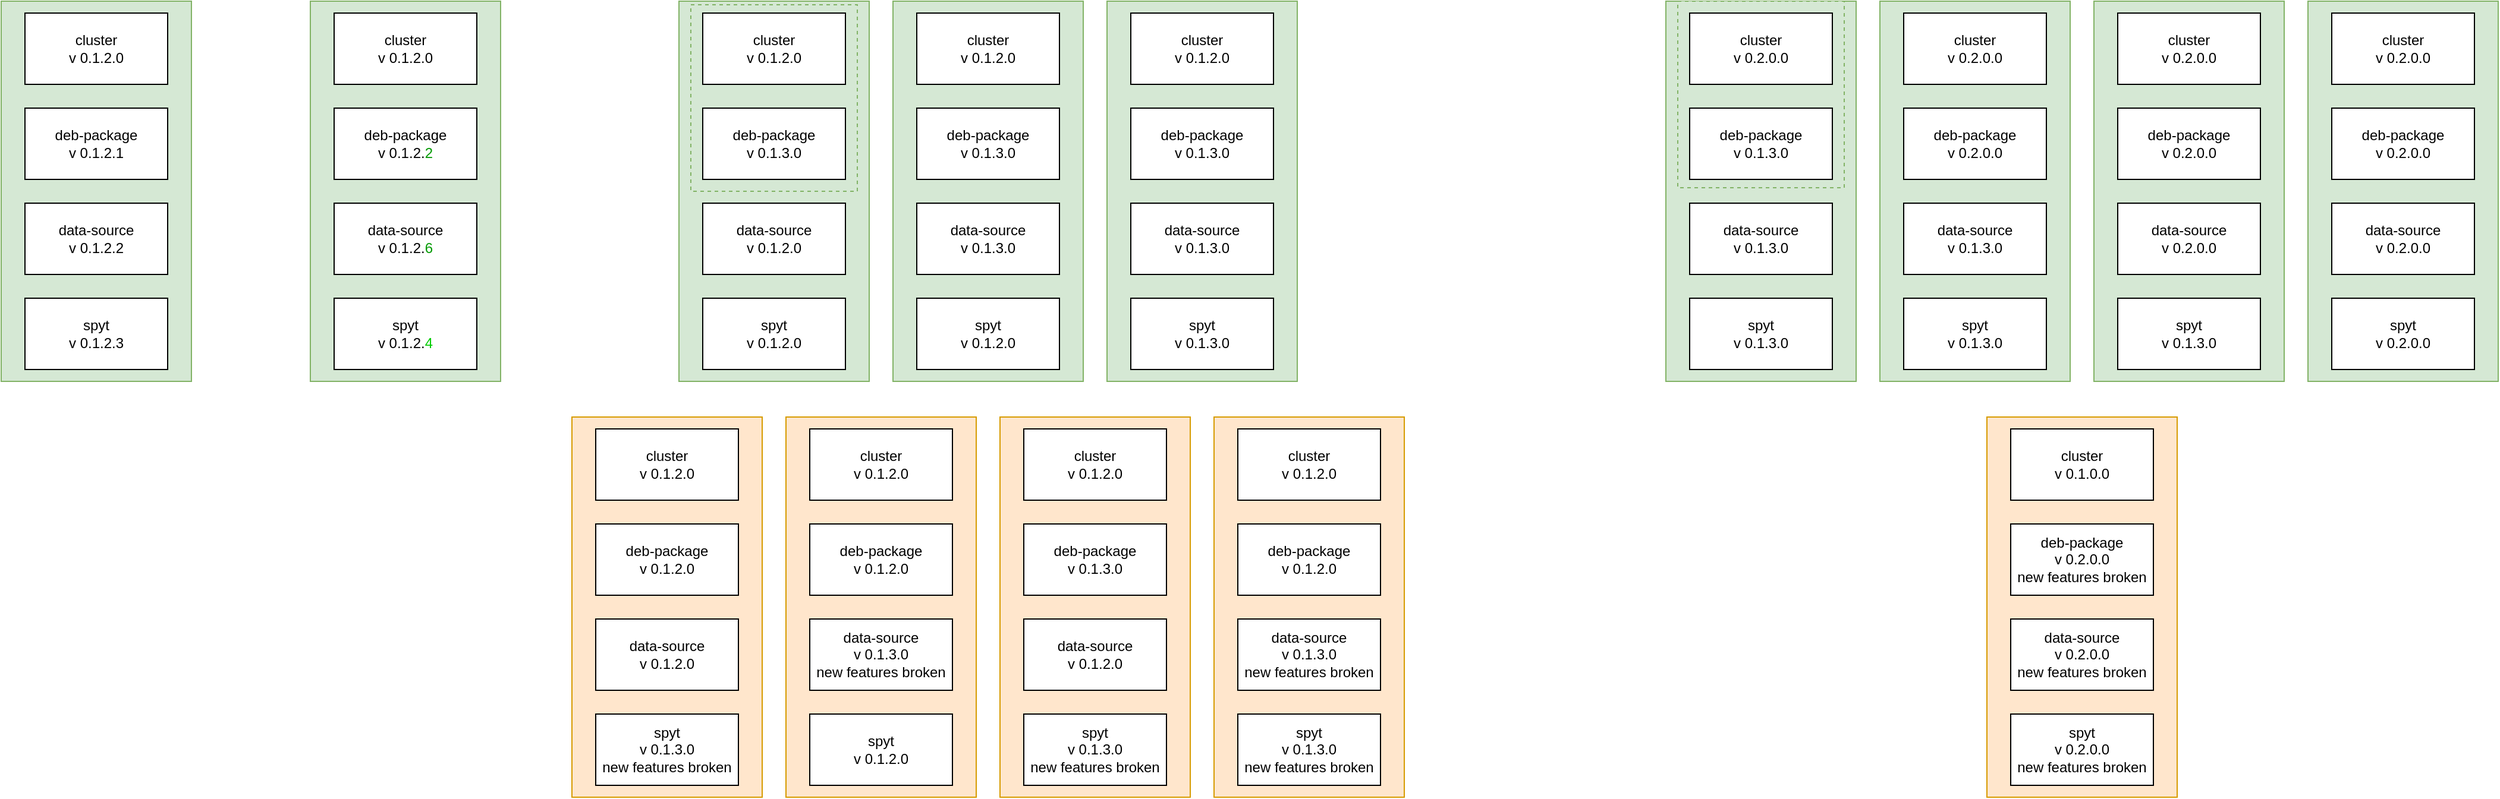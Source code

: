 <mxfile version="12.7.0" type="github">
  <diagram id="bfglIyK0Sk2xyj4MdM4o" name="Page-1">
    <mxGraphModel dx="1186" dy="779" grid="1" gridSize="10" guides="1" tooltips="1" connect="1" arrows="1" fold="1" page="1" pageScale="1" pageWidth="850" pageHeight="1100" math="0" shadow="0">
      <root>
        <mxCell id="0"/>
        <mxCell id="1" parent="0"/>
        <mxCell id="L9tVjN2jIlyBQbOZQ9iD-6" value="" style="group" vertex="1" connectable="0" parent="1">
          <mxGeometry y="10" width="160" height="320" as="geometry"/>
        </mxCell>
        <mxCell id="L9tVjN2jIlyBQbOZQ9iD-5" value="" style="rounded=0;whiteSpace=wrap;html=1;fillColor=#d5e8d4;strokeColor=#82b366;" vertex="1" parent="L9tVjN2jIlyBQbOZQ9iD-6">
          <mxGeometry width="160" height="320" as="geometry"/>
        </mxCell>
        <mxCell id="L9tVjN2jIlyBQbOZQ9iD-1" value="&lt;div&gt;cluster&lt;/div&gt;&lt;div&gt;v 0.1.2.0&lt;br&gt;&lt;/div&gt;" style="rounded=0;whiteSpace=wrap;html=1;" vertex="1" parent="L9tVjN2jIlyBQbOZQ9iD-6">
          <mxGeometry x="20" y="10" width="120" height="60" as="geometry"/>
        </mxCell>
        <mxCell id="L9tVjN2jIlyBQbOZQ9iD-2" value="&lt;div&gt;deb-package&lt;/div&gt;&lt;div&gt;v 0.1.2.1&lt;br&gt;&lt;/div&gt;" style="rounded=0;whiteSpace=wrap;html=1;" vertex="1" parent="L9tVjN2jIlyBQbOZQ9iD-6">
          <mxGeometry x="20" y="90" width="120" height="60" as="geometry"/>
        </mxCell>
        <mxCell id="L9tVjN2jIlyBQbOZQ9iD-3" value="&lt;div&gt;data-source&lt;/div&gt;&lt;div&gt;v 0.1.2.2&lt;br&gt;&lt;/div&gt;" style="rounded=0;whiteSpace=wrap;html=1;" vertex="1" parent="L9tVjN2jIlyBQbOZQ9iD-6">
          <mxGeometry x="20" y="170" width="120" height="60" as="geometry"/>
        </mxCell>
        <mxCell id="L9tVjN2jIlyBQbOZQ9iD-4" value="&lt;div&gt;spyt&lt;/div&gt;&lt;div&gt;v 0.1.2.3&lt;br&gt;&lt;/div&gt;" style="rounded=0;whiteSpace=wrap;html=1;" vertex="1" parent="L9tVjN2jIlyBQbOZQ9iD-6">
          <mxGeometry x="20" y="250" width="120" height="60" as="geometry"/>
        </mxCell>
        <mxCell id="L9tVjN2jIlyBQbOZQ9iD-7" value="" style="group" vertex="1" connectable="0" parent="1">
          <mxGeometry x="260" y="10" width="160" height="320" as="geometry"/>
        </mxCell>
        <mxCell id="L9tVjN2jIlyBQbOZQ9iD-8" value="" style="rounded=0;whiteSpace=wrap;html=1;fillColor=#d5e8d4;strokeColor=#82b366;" vertex="1" parent="L9tVjN2jIlyBQbOZQ9iD-7">
          <mxGeometry width="160" height="320" as="geometry"/>
        </mxCell>
        <mxCell id="L9tVjN2jIlyBQbOZQ9iD-9" value="&lt;div&gt;cluster&lt;/div&gt;&lt;div&gt;v 0.1.2.0&lt;br&gt;&lt;/div&gt;" style="rounded=0;whiteSpace=wrap;html=1;" vertex="1" parent="L9tVjN2jIlyBQbOZQ9iD-7">
          <mxGeometry x="20" y="10" width="120" height="60" as="geometry"/>
        </mxCell>
        <mxCell id="L9tVjN2jIlyBQbOZQ9iD-10" value="&lt;div&gt;deb-package&lt;/div&gt;&lt;div&gt;v 0.1.2.&lt;font color=&quot;#009900&quot;&gt;2&lt;/font&gt;&lt;br&gt;&lt;/div&gt;" style="rounded=0;whiteSpace=wrap;html=1;" vertex="1" parent="L9tVjN2jIlyBQbOZQ9iD-7">
          <mxGeometry x="20" y="90" width="120" height="60" as="geometry"/>
        </mxCell>
        <mxCell id="L9tVjN2jIlyBQbOZQ9iD-11" value="&lt;div&gt;data-source&lt;/div&gt;&lt;div&gt;v 0.1.2.&lt;font color=&quot;#009900&quot;&gt;6&lt;/font&gt;&lt;br&gt;&lt;/div&gt;" style="rounded=0;whiteSpace=wrap;html=1;" vertex="1" parent="L9tVjN2jIlyBQbOZQ9iD-7">
          <mxGeometry x="20" y="170" width="120" height="60" as="geometry"/>
        </mxCell>
        <mxCell id="L9tVjN2jIlyBQbOZQ9iD-12" value="&lt;div&gt;spyt&lt;/div&gt;&lt;div&gt;v 0.1.2.&lt;font color=&quot;#00CC00&quot;&gt;4&lt;/font&gt;&lt;br&gt;&lt;/div&gt;" style="rounded=0;whiteSpace=wrap;html=1;" vertex="1" parent="L9tVjN2jIlyBQbOZQ9iD-7">
          <mxGeometry x="20" y="250" width="120" height="60" as="geometry"/>
        </mxCell>
        <mxCell id="L9tVjN2jIlyBQbOZQ9iD-16" value="" style="group" vertex="1" connectable="0" parent="1">
          <mxGeometry x="930" y="10" width="160" height="320" as="geometry"/>
        </mxCell>
        <mxCell id="L9tVjN2jIlyBQbOZQ9iD-17" value="" style="rounded=0;whiteSpace=wrap;html=1;fillColor=#d5e8d4;strokeColor=#82b366;" vertex="1" parent="L9tVjN2jIlyBQbOZQ9iD-16">
          <mxGeometry width="160" height="320" as="geometry"/>
        </mxCell>
        <mxCell id="L9tVjN2jIlyBQbOZQ9iD-18" value="&lt;div&gt;cluster&lt;/div&gt;&lt;div&gt;v 0.1.2.0&lt;br&gt;&lt;/div&gt;" style="rounded=0;whiteSpace=wrap;html=1;" vertex="1" parent="L9tVjN2jIlyBQbOZQ9iD-16">
          <mxGeometry x="20" y="10" width="120" height="60" as="geometry"/>
        </mxCell>
        <mxCell id="L9tVjN2jIlyBQbOZQ9iD-19" value="&lt;div&gt;deb-package&lt;/div&gt;&lt;div&gt;v 0.1.3.0&lt;br&gt;&lt;/div&gt;" style="rounded=0;whiteSpace=wrap;html=1;" vertex="1" parent="L9tVjN2jIlyBQbOZQ9iD-16">
          <mxGeometry x="20" y="90" width="120" height="60" as="geometry"/>
        </mxCell>
        <mxCell id="L9tVjN2jIlyBQbOZQ9iD-20" value="&lt;div&gt;data-source&lt;/div&gt;&lt;div&gt;v 0.1.3.0&lt;br&gt;&lt;/div&gt;" style="rounded=0;whiteSpace=wrap;html=1;" vertex="1" parent="L9tVjN2jIlyBQbOZQ9iD-16">
          <mxGeometry x="20" y="170" width="120" height="60" as="geometry"/>
        </mxCell>
        <mxCell id="L9tVjN2jIlyBQbOZQ9iD-21" value="&lt;div&gt;spyt&lt;/div&gt;&lt;div&gt;v 0.1.3.0&lt;br&gt;&lt;/div&gt;" style="rounded=0;whiteSpace=wrap;html=1;" vertex="1" parent="L9tVjN2jIlyBQbOZQ9iD-16">
          <mxGeometry x="20" y="250" width="120" height="60" as="geometry"/>
        </mxCell>
        <mxCell id="L9tVjN2jIlyBQbOZQ9iD-22" value="" style="group" vertex="1" connectable="0" parent="1">
          <mxGeometry x="480" y="360" width="160" height="320" as="geometry"/>
        </mxCell>
        <mxCell id="L9tVjN2jIlyBQbOZQ9iD-23" value="" style="rounded=0;whiteSpace=wrap;html=1;fillColor=#ffe6cc;strokeColor=#d79b00;" vertex="1" parent="L9tVjN2jIlyBQbOZQ9iD-22">
          <mxGeometry width="160" height="320" as="geometry"/>
        </mxCell>
        <mxCell id="L9tVjN2jIlyBQbOZQ9iD-24" value="&lt;div&gt;cluster&lt;/div&gt;&lt;div&gt;v 0.1.2.0&lt;br&gt;&lt;/div&gt;" style="rounded=0;whiteSpace=wrap;html=1;" vertex="1" parent="L9tVjN2jIlyBQbOZQ9iD-22">
          <mxGeometry x="20" y="10" width="120" height="60" as="geometry"/>
        </mxCell>
        <mxCell id="L9tVjN2jIlyBQbOZQ9iD-25" value="&lt;div&gt;deb-package&lt;/div&gt;&lt;div&gt;v 0.1.2.0&lt;br&gt;&lt;/div&gt;" style="rounded=0;whiteSpace=wrap;html=1;" vertex="1" parent="L9tVjN2jIlyBQbOZQ9iD-22">
          <mxGeometry x="20" y="90" width="120" height="60" as="geometry"/>
        </mxCell>
        <mxCell id="L9tVjN2jIlyBQbOZQ9iD-26" value="&lt;div&gt;data-source&lt;/div&gt;&lt;div&gt;v 0.1.2.0&lt;br&gt;&lt;/div&gt;" style="rounded=0;whiteSpace=wrap;html=1;" vertex="1" parent="L9tVjN2jIlyBQbOZQ9iD-22">
          <mxGeometry x="20" y="170" width="120" height="60" as="geometry"/>
        </mxCell>
        <mxCell id="L9tVjN2jIlyBQbOZQ9iD-27" value="&lt;div&gt;spyt&lt;/div&gt;&lt;div&gt;v 0.1.3.0&lt;br&gt;&lt;/div&gt;&lt;div&gt;new features broken&lt;br&gt;&lt;/div&gt;" style="rounded=0;whiteSpace=wrap;html=1;" vertex="1" parent="L9tVjN2jIlyBQbOZQ9iD-22">
          <mxGeometry x="20" y="250" width="120" height="60" as="geometry"/>
        </mxCell>
        <mxCell id="L9tVjN2jIlyBQbOZQ9iD-28" value="" style="group" vertex="1" connectable="0" parent="1">
          <mxGeometry x="660" y="360" width="160" height="320" as="geometry"/>
        </mxCell>
        <mxCell id="L9tVjN2jIlyBQbOZQ9iD-29" value="" style="rounded=0;whiteSpace=wrap;html=1;fillColor=#ffe6cc;strokeColor=#d79b00;" vertex="1" parent="L9tVjN2jIlyBQbOZQ9iD-28">
          <mxGeometry width="160" height="320" as="geometry"/>
        </mxCell>
        <mxCell id="L9tVjN2jIlyBQbOZQ9iD-30" value="&lt;div&gt;cluster&lt;/div&gt;&lt;div&gt;v 0.1.2.0&lt;br&gt;&lt;/div&gt;" style="rounded=0;whiteSpace=wrap;html=1;" vertex="1" parent="L9tVjN2jIlyBQbOZQ9iD-28">
          <mxGeometry x="20" y="10" width="120" height="60" as="geometry"/>
        </mxCell>
        <mxCell id="L9tVjN2jIlyBQbOZQ9iD-31" value="&lt;div&gt;deb-package&lt;/div&gt;&lt;div&gt;v 0.1.2.0&lt;br&gt;&lt;/div&gt;" style="rounded=0;whiteSpace=wrap;html=1;" vertex="1" parent="L9tVjN2jIlyBQbOZQ9iD-28">
          <mxGeometry x="20" y="90" width="120" height="60" as="geometry"/>
        </mxCell>
        <mxCell id="L9tVjN2jIlyBQbOZQ9iD-32" value="&lt;div&gt;data-source&lt;/div&gt;&lt;div&gt;v 0.1.3.0&lt;/div&gt;&lt;div&gt;new features broken&lt;br&gt;&lt;/div&gt;" style="rounded=0;whiteSpace=wrap;html=1;" vertex="1" parent="L9tVjN2jIlyBQbOZQ9iD-28">
          <mxGeometry x="20" y="170" width="120" height="60" as="geometry"/>
        </mxCell>
        <mxCell id="L9tVjN2jIlyBQbOZQ9iD-33" value="&lt;div&gt;spyt&lt;/div&gt;&lt;div&gt;v 0.1.2.0&lt;br&gt;&lt;/div&gt;" style="rounded=0;whiteSpace=wrap;html=1;" vertex="1" parent="L9tVjN2jIlyBQbOZQ9iD-28">
          <mxGeometry x="20" y="250" width="120" height="60" as="geometry"/>
        </mxCell>
        <mxCell id="L9tVjN2jIlyBQbOZQ9iD-34" value="" style="group" vertex="1" connectable="0" parent="1">
          <mxGeometry x="750" y="10" width="160" height="320" as="geometry"/>
        </mxCell>
        <mxCell id="L9tVjN2jIlyBQbOZQ9iD-35" value="" style="rounded=0;whiteSpace=wrap;html=1;fillColor=#d5e8d4;strokeColor=#82b366;" vertex="1" parent="L9tVjN2jIlyBQbOZQ9iD-34">
          <mxGeometry width="160" height="320" as="geometry"/>
        </mxCell>
        <mxCell id="L9tVjN2jIlyBQbOZQ9iD-36" value="&lt;div&gt;cluster&lt;/div&gt;&lt;div&gt;v 0.1.2.0&lt;br&gt;&lt;/div&gt;" style="rounded=0;whiteSpace=wrap;html=1;" vertex="1" parent="L9tVjN2jIlyBQbOZQ9iD-34">
          <mxGeometry x="20" y="10" width="120" height="60" as="geometry"/>
        </mxCell>
        <mxCell id="L9tVjN2jIlyBQbOZQ9iD-37" value="&lt;div&gt;deb-package&lt;/div&gt;&lt;div&gt;v 0.1.3.0&lt;br&gt;&lt;/div&gt;" style="rounded=0;whiteSpace=wrap;html=1;" vertex="1" parent="L9tVjN2jIlyBQbOZQ9iD-34">
          <mxGeometry x="20" y="90" width="120" height="60" as="geometry"/>
        </mxCell>
        <mxCell id="L9tVjN2jIlyBQbOZQ9iD-38" value="&lt;div&gt;data-source&lt;/div&gt;&lt;div&gt;v 0.1.3.0&lt;/div&gt;" style="rounded=0;whiteSpace=wrap;html=1;" vertex="1" parent="L9tVjN2jIlyBQbOZQ9iD-34">
          <mxGeometry x="20" y="170" width="120" height="60" as="geometry"/>
        </mxCell>
        <mxCell id="L9tVjN2jIlyBQbOZQ9iD-39" value="&lt;div&gt;spyt&lt;/div&gt;&lt;div&gt;v 0.1.2.0&lt;br&gt;&lt;/div&gt;" style="rounded=0;whiteSpace=wrap;html=1;" vertex="1" parent="L9tVjN2jIlyBQbOZQ9iD-34">
          <mxGeometry x="20" y="250" width="120" height="60" as="geometry"/>
        </mxCell>
        <mxCell id="L9tVjN2jIlyBQbOZQ9iD-44" value="" style="group" vertex="1" connectable="0" parent="1">
          <mxGeometry x="570" y="10" width="160" height="320" as="geometry"/>
        </mxCell>
        <mxCell id="L9tVjN2jIlyBQbOZQ9iD-45" value="" style="rounded=0;whiteSpace=wrap;html=1;fillColor=#d5e8d4;strokeColor=#82b366;" vertex="1" parent="L9tVjN2jIlyBQbOZQ9iD-44">
          <mxGeometry width="160" height="320" as="geometry"/>
        </mxCell>
        <mxCell id="L9tVjN2jIlyBQbOZQ9iD-97" value="" style="rounded=0;whiteSpace=wrap;html=1;fillColor=#d5e8d4;strokeColor=#82b366;dashed=1;" vertex="1" parent="L9tVjN2jIlyBQbOZQ9iD-44">
          <mxGeometry x="10" y="3" width="140" height="157" as="geometry"/>
        </mxCell>
        <mxCell id="L9tVjN2jIlyBQbOZQ9iD-46" value="&lt;div&gt;cluster&lt;/div&gt;&lt;div&gt;v 0.1.2.0&lt;br&gt;&lt;/div&gt;" style="rounded=0;whiteSpace=wrap;html=1;" vertex="1" parent="L9tVjN2jIlyBQbOZQ9iD-44">
          <mxGeometry x="20" y="10" width="120" height="60" as="geometry"/>
        </mxCell>
        <mxCell id="L9tVjN2jIlyBQbOZQ9iD-47" value="&lt;div&gt;deb-package&lt;/div&gt;&lt;div&gt;v 0.1.3.0&lt;br&gt;&lt;/div&gt;" style="rounded=0;whiteSpace=wrap;html=1;" vertex="1" parent="L9tVjN2jIlyBQbOZQ9iD-44">
          <mxGeometry x="20" y="90" width="120" height="60" as="geometry"/>
        </mxCell>
        <mxCell id="L9tVjN2jIlyBQbOZQ9iD-48" value="&lt;div&gt;data-source&lt;/div&gt;&lt;div&gt;v 0.1.2.0&lt;/div&gt;" style="rounded=0;whiteSpace=wrap;html=1;" vertex="1" parent="L9tVjN2jIlyBQbOZQ9iD-44">
          <mxGeometry x="20" y="170" width="120" height="60" as="geometry"/>
        </mxCell>
        <mxCell id="L9tVjN2jIlyBQbOZQ9iD-49" value="&lt;div&gt;spyt&lt;/div&gt;&lt;div&gt;v 0.1.2.0&lt;br&gt;&lt;/div&gt;" style="rounded=0;whiteSpace=wrap;html=1;" vertex="1" parent="L9tVjN2jIlyBQbOZQ9iD-44">
          <mxGeometry x="20" y="250" width="120" height="60" as="geometry"/>
        </mxCell>
        <mxCell id="L9tVjN2jIlyBQbOZQ9iD-56" value="" style="group" vertex="1" connectable="0" parent="1">
          <mxGeometry x="840" y="360" width="160" height="320" as="geometry"/>
        </mxCell>
        <mxCell id="L9tVjN2jIlyBQbOZQ9iD-50" value="" style="group;fillColor=#ffe6cc;strokeColor=#d79b00;" vertex="1" connectable="0" parent="L9tVjN2jIlyBQbOZQ9iD-56">
          <mxGeometry width="160" height="320" as="geometry"/>
        </mxCell>
        <mxCell id="L9tVjN2jIlyBQbOZQ9iD-51" value="" style="rounded=0;whiteSpace=wrap;html=1;fillColor=#ffe6cc;strokeColor=#d79b00;" vertex="1" parent="L9tVjN2jIlyBQbOZQ9iD-56">
          <mxGeometry width="160" height="320" as="geometry"/>
        </mxCell>
        <mxCell id="L9tVjN2jIlyBQbOZQ9iD-52" value="&lt;div&gt;cluster&lt;/div&gt;&lt;div&gt;v 0.1.2.0&lt;br&gt;&lt;/div&gt;" style="rounded=0;whiteSpace=wrap;html=1;" vertex="1" parent="L9tVjN2jIlyBQbOZQ9iD-56">
          <mxGeometry x="20" y="10" width="120" height="60" as="geometry"/>
        </mxCell>
        <mxCell id="L9tVjN2jIlyBQbOZQ9iD-53" value="&lt;div&gt;deb-package&lt;/div&gt;&lt;div&gt;v 0.1.3.0&lt;br&gt;&lt;/div&gt;" style="rounded=0;whiteSpace=wrap;html=1;" vertex="1" parent="L9tVjN2jIlyBQbOZQ9iD-56">
          <mxGeometry x="20" y="90" width="120" height="60" as="geometry"/>
        </mxCell>
        <mxCell id="L9tVjN2jIlyBQbOZQ9iD-54" value="&lt;div&gt;data-source&lt;/div&gt;&lt;div&gt;v 0.1.2.0&lt;/div&gt;" style="rounded=0;whiteSpace=wrap;html=1;" vertex="1" parent="L9tVjN2jIlyBQbOZQ9iD-56">
          <mxGeometry x="20" y="170" width="120" height="60" as="geometry"/>
        </mxCell>
        <mxCell id="L9tVjN2jIlyBQbOZQ9iD-55" value="&lt;div&gt;spyt&lt;/div&gt;&lt;div&gt;v 0.1.3.0&lt;br&gt;&lt;/div&gt;&lt;div&gt;new features broken&lt;br&gt;&lt;/div&gt;" style="rounded=0;whiteSpace=wrap;html=1;" vertex="1" parent="L9tVjN2jIlyBQbOZQ9iD-56">
          <mxGeometry x="20" y="250" width="120" height="60" as="geometry"/>
        </mxCell>
        <mxCell id="L9tVjN2jIlyBQbOZQ9iD-57" value="" style="group" vertex="1" connectable="0" parent="1">
          <mxGeometry x="1020" y="360" width="160" height="320" as="geometry"/>
        </mxCell>
        <mxCell id="L9tVjN2jIlyBQbOZQ9iD-58" value="" style="group;fillColor=#ffe6cc;strokeColor=#d79b00;" vertex="1" connectable="0" parent="L9tVjN2jIlyBQbOZQ9iD-57">
          <mxGeometry width="160" height="320" as="geometry"/>
        </mxCell>
        <mxCell id="L9tVjN2jIlyBQbOZQ9iD-59" value="" style="rounded=0;whiteSpace=wrap;html=1;fillColor=#ffe6cc;strokeColor=#d79b00;" vertex="1" parent="L9tVjN2jIlyBQbOZQ9iD-57">
          <mxGeometry width="160" height="320" as="geometry"/>
        </mxCell>
        <mxCell id="L9tVjN2jIlyBQbOZQ9iD-60" value="&lt;div&gt;cluster&lt;/div&gt;&lt;div&gt;v 0.1.2.0&lt;br&gt;&lt;/div&gt;" style="rounded=0;whiteSpace=wrap;html=1;" vertex="1" parent="L9tVjN2jIlyBQbOZQ9iD-57">
          <mxGeometry x="20" y="10" width="120" height="60" as="geometry"/>
        </mxCell>
        <mxCell id="L9tVjN2jIlyBQbOZQ9iD-61" value="&lt;div&gt;deb-package&lt;/div&gt;&lt;div&gt;v 0.1.2.0&lt;br&gt;&lt;/div&gt;" style="rounded=0;whiteSpace=wrap;html=1;" vertex="1" parent="L9tVjN2jIlyBQbOZQ9iD-57">
          <mxGeometry x="20" y="90" width="120" height="60" as="geometry"/>
        </mxCell>
        <mxCell id="L9tVjN2jIlyBQbOZQ9iD-62" value="&lt;div&gt;data-source&lt;/div&gt;&lt;div&gt;v 0.1.3.0&lt;/div&gt;&lt;div&gt;new features broken&lt;/div&gt;" style="rounded=0;whiteSpace=wrap;html=1;" vertex="1" parent="L9tVjN2jIlyBQbOZQ9iD-57">
          <mxGeometry x="20" y="170" width="120" height="60" as="geometry"/>
        </mxCell>
        <mxCell id="L9tVjN2jIlyBQbOZQ9iD-63" value="&lt;div&gt;spyt&lt;/div&gt;&lt;div&gt;v 0.1.3.0&lt;br&gt;&lt;/div&gt;&lt;div&gt;new features broken&lt;br&gt;&lt;/div&gt;" style="rounded=0;whiteSpace=wrap;html=1;" vertex="1" parent="L9tVjN2jIlyBQbOZQ9iD-57">
          <mxGeometry x="20" y="250" width="120" height="60" as="geometry"/>
        </mxCell>
        <mxCell id="L9tVjN2jIlyBQbOZQ9iD-65" value="" style="group" vertex="1" connectable="0" parent="1">
          <mxGeometry x="1400" y="10" width="160" height="320" as="geometry"/>
        </mxCell>
        <mxCell id="L9tVjN2jIlyBQbOZQ9iD-66" value="" style="rounded=0;whiteSpace=wrap;html=1;fillColor=#d5e8d4;strokeColor=#82b366;" vertex="1" parent="L9tVjN2jIlyBQbOZQ9iD-65">
          <mxGeometry width="160" height="320" as="geometry"/>
        </mxCell>
        <mxCell id="L9tVjN2jIlyBQbOZQ9iD-98" value="" style="rounded=0;whiteSpace=wrap;html=1;fillColor=#d5e8d4;strokeColor=#82b366;dashed=1;" vertex="1" parent="L9tVjN2jIlyBQbOZQ9iD-65">
          <mxGeometry x="10" width="140" height="157" as="geometry"/>
        </mxCell>
        <mxCell id="L9tVjN2jIlyBQbOZQ9iD-67" value="&lt;div&gt;cluster&lt;/div&gt;&lt;div&gt;v 0.2.0.0&lt;br&gt;&lt;/div&gt;" style="rounded=0;whiteSpace=wrap;html=1;" vertex="1" parent="L9tVjN2jIlyBQbOZQ9iD-65">
          <mxGeometry x="20" y="10" width="120" height="60" as="geometry"/>
        </mxCell>
        <mxCell id="L9tVjN2jIlyBQbOZQ9iD-68" value="&lt;div&gt;deb-package&lt;/div&gt;&lt;div&gt;v 0.1.3.0&lt;br&gt;&lt;/div&gt;" style="rounded=0;whiteSpace=wrap;html=1;" vertex="1" parent="L9tVjN2jIlyBQbOZQ9iD-65">
          <mxGeometry x="20" y="90" width="120" height="60" as="geometry"/>
        </mxCell>
        <mxCell id="L9tVjN2jIlyBQbOZQ9iD-69" value="&lt;div&gt;data-source&lt;/div&gt;&lt;div&gt;v 0.1.3.0&lt;/div&gt;" style="rounded=0;whiteSpace=wrap;html=1;" vertex="1" parent="L9tVjN2jIlyBQbOZQ9iD-65">
          <mxGeometry x="20" y="170" width="120" height="60" as="geometry"/>
        </mxCell>
        <mxCell id="L9tVjN2jIlyBQbOZQ9iD-70" value="&lt;div&gt;spyt&lt;/div&gt;&lt;div&gt;v 0.1.3.0&lt;br&gt;&lt;/div&gt;" style="rounded=0;whiteSpace=wrap;html=1;" vertex="1" parent="L9tVjN2jIlyBQbOZQ9iD-65">
          <mxGeometry x="20" y="250" width="120" height="60" as="geometry"/>
        </mxCell>
        <mxCell id="L9tVjN2jIlyBQbOZQ9iD-71" value="" style="group" vertex="1" connectable="0" parent="1">
          <mxGeometry x="1580" y="10" width="160" height="320" as="geometry"/>
        </mxCell>
        <mxCell id="L9tVjN2jIlyBQbOZQ9iD-72" value="" style="rounded=0;whiteSpace=wrap;html=1;fillColor=#d5e8d4;strokeColor=#82b366;" vertex="1" parent="L9tVjN2jIlyBQbOZQ9iD-71">
          <mxGeometry width="160" height="320" as="geometry"/>
        </mxCell>
        <mxCell id="L9tVjN2jIlyBQbOZQ9iD-73" value="&lt;div&gt;cluster&lt;/div&gt;&lt;div&gt;v 0.2.0.0&lt;br&gt;&lt;/div&gt;" style="rounded=0;whiteSpace=wrap;html=1;" vertex="1" parent="L9tVjN2jIlyBQbOZQ9iD-71">
          <mxGeometry x="20" y="10" width="120" height="60" as="geometry"/>
        </mxCell>
        <mxCell id="L9tVjN2jIlyBQbOZQ9iD-74" value="&lt;div&gt;deb-package&lt;/div&gt;&lt;div&gt;v 0.2.0.0&lt;br&gt;&lt;/div&gt;" style="rounded=0;whiteSpace=wrap;html=1;" vertex="1" parent="L9tVjN2jIlyBQbOZQ9iD-71">
          <mxGeometry x="20" y="90" width="120" height="60" as="geometry"/>
        </mxCell>
        <mxCell id="L9tVjN2jIlyBQbOZQ9iD-75" value="&lt;div&gt;data-source&lt;/div&gt;&lt;div&gt;v 0.1.3.0&lt;/div&gt;" style="rounded=0;whiteSpace=wrap;html=1;" vertex="1" parent="L9tVjN2jIlyBQbOZQ9iD-71">
          <mxGeometry x="20" y="170" width="120" height="60" as="geometry"/>
        </mxCell>
        <mxCell id="L9tVjN2jIlyBQbOZQ9iD-76" value="&lt;div&gt;spyt&lt;/div&gt;&lt;div&gt;v 0.1.3.0&lt;br&gt;&lt;/div&gt;" style="rounded=0;whiteSpace=wrap;html=1;" vertex="1" parent="L9tVjN2jIlyBQbOZQ9iD-71">
          <mxGeometry x="20" y="250" width="120" height="60" as="geometry"/>
        </mxCell>
        <mxCell id="L9tVjN2jIlyBQbOZQ9iD-77" value="" style="group" vertex="1" connectable="0" parent="1">
          <mxGeometry x="1760" y="10" width="160" height="320" as="geometry"/>
        </mxCell>
        <mxCell id="L9tVjN2jIlyBQbOZQ9iD-78" value="" style="rounded=0;whiteSpace=wrap;html=1;fillColor=#d5e8d4;strokeColor=#82b366;" vertex="1" parent="L9tVjN2jIlyBQbOZQ9iD-77">
          <mxGeometry width="160" height="320" as="geometry"/>
        </mxCell>
        <mxCell id="L9tVjN2jIlyBQbOZQ9iD-79" value="&lt;div&gt;cluster&lt;/div&gt;&lt;div&gt;v 0.2.0.0&lt;br&gt;&lt;/div&gt;" style="rounded=0;whiteSpace=wrap;html=1;" vertex="1" parent="L9tVjN2jIlyBQbOZQ9iD-77">
          <mxGeometry x="20" y="10" width="120" height="60" as="geometry"/>
        </mxCell>
        <mxCell id="L9tVjN2jIlyBQbOZQ9iD-80" value="&lt;div&gt;deb-package&lt;/div&gt;&lt;div&gt;v 0.2.0.0&lt;br&gt;&lt;/div&gt;" style="rounded=0;whiteSpace=wrap;html=1;" vertex="1" parent="L9tVjN2jIlyBQbOZQ9iD-77">
          <mxGeometry x="20" y="90" width="120" height="60" as="geometry"/>
        </mxCell>
        <mxCell id="L9tVjN2jIlyBQbOZQ9iD-81" value="&lt;div&gt;data-source&lt;/div&gt;&lt;div&gt;v 0.2.0.0&lt;/div&gt;" style="rounded=0;whiteSpace=wrap;html=1;" vertex="1" parent="L9tVjN2jIlyBQbOZQ9iD-77">
          <mxGeometry x="20" y="170" width="120" height="60" as="geometry"/>
        </mxCell>
        <mxCell id="L9tVjN2jIlyBQbOZQ9iD-82" value="&lt;div&gt;spyt&lt;/div&gt;&lt;div&gt;v 0.1.3.0&lt;br&gt;&lt;/div&gt;" style="rounded=0;whiteSpace=wrap;html=1;" vertex="1" parent="L9tVjN2jIlyBQbOZQ9iD-77">
          <mxGeometry x="20" y="250" width="120" height="60" as="geometry"/>
        </mxCell>
        <mxCell id="L9tVjN2jIlyBQbOZQ9iD-84" value="" style="group" vertex="1" connectable="0" parent="1">
          <mxGeometry x="1940" y="10" width="160" height="320" as="geometry"/>
        </mxCell>
        <mxCell id="L9tVjN2jIlyBQbOZQ9iD-85" value="" style="rounded=0;whiteSpace=wrap;html=1;fillColor=#d5e8d4;strokeColor=#82b366;" vertex="1" parent="L9tVjN2jIlyBQbOZQ9iD-84">
          <mxGeometry width="160" height="320" as="geometry"/>
        </mxCell>
        <mxCell id="L9tVjN2jIlyBQbOZQ9iD-86" value="&lt;div&gt;cluster&lt;/div&gt;&lt;div&gt;v 0.2.0.0&lt;br&gt;&lt;/div&gt;" style="rounded=0;whiteSpace=wrap;html=1;" vertex="1" parent="L9tVjN2jIlyBQbOZQ9iD-84">
          <mxGeometry x="20" y="10" width="120" height="60" as="geometry"/>
        </mxCell>
        <mxCell id="L9tVjN2jIlyBQbOZQ9iD-87" value="&lt;div&gt;deb-package&lt;/div&gt;&lt;div&gt;v 0.2.0.0&lt;br&gt;&lt;/div&gt;" style="rounded=0;whiteSpace=wrap;html=1;" vertex="1" parent="L9tVjN2jIlyBQbOZQ9iD-84">
          <mxGeometry x="20" y="90" width="120" height="60" as="geometry"/>
        </mxCell>
        <mxCell id="L9tVjN2jIlyBQbOZQ9iD-88" value="&lt;div&gt;data-source&lt;/div&gt;&lt;div&gt;v 0.2.0.0&lt;/div&gt;" style="rounded=0;whiteSpace=wrap;html=1;" vertex="1" parent="L9tVjN2jIlyBQbOZQ9iD-84">
          <mxGeometry x="20" y="170" width="120" height="60" as="geometry"/>
        </mxCell>
        <mxCell id="L9tVjN2jIlyBQbOZQ9iD-89" value="&lt;div&gt;spyt&lt;/div&gt;&lt;div&gt;v 0.2.0.0&lt;br&gt;&lt;/div&gt;" style="rounded=0;whiteSpace=wrap;html=1;" vertex="1" parent="L9tVjN2jIlyBQbOZQ9iD-84">
          <mxGeometry x="20" y="250" width="120" height="60" as="geometry"/>
        </mxCell>
        <mxCell id="L9tVjN2jIlyBQbOZQ9iD-90" value="" style="group;fillColor=#ffe6cc;strokeColor=#d79b00;" vertex="1" connectable="0" parent="1">
          <mxGeometry x="1670" y="360" width="160" height="320" as="geometry"/>
        </mxCell>
        <mxCell id="L9tVjN2jIlyBQbOZQ9iD-91" value="" style="rounded=0;whiteSpace=wrap;html=1;fillColor=#ffe6cc;strokeColor=#d79b00;" vertex="1" parent="L9tVjN2jIlyBQbOZQ9iD-90">
          <mxGeometry width="160" height="320" as="geometry"/>
        </mxCell>
        <mxCell id="L9tVjN2jIlyBQbOZQ9iD-92" value="&lt;div&gt;cluster&lt;/div&gt;&lt;div&gt;v 0.1.0.0&lt;br&gt;&lt;/div&gt;" style="rounded=0;whiteSpace=wrap;html=1;" vertex="1" parent="L9tVjN2jIlyBQbOZQ9iD-90">
          <mxGeometry x="20" y="10" width="120" height="60" as="geometry"/>
        </mxCell>
        <mxCell id="L9tVjN2jIlyBQbOZQ9iD-93" value="&lt;div&gt;deb-package&lt;/div&gt;&lt;div&gt;v 0.2.0.0&lt;br&gt;&lt;/div&gt;&lt;div&gt;new features broken&lt;br&gt;&lt;/div&gt;" style="rounded=0;whiteSpace=wrap;html=1;" vertex="1" parent="L9tVjN2jIlyBQbOZQ9iD-90">
          <mxGeometry x="20" y="90" width="120" height="60" as="geometry"/>
        </mxCell>
        <mxCell id="L9tVjN2jIlyBQbOZQ9iD-94" value="&lt;div&gt;data-source&lt;/div&gt;&lt;div&gt;v 0.2.0.0&lt;/div&gt;&lt;div&gt;&lt;div&gt;new features broken&lt;br&gt;&lt;/div&gt;&lt;/div&gt;" style="rounded=0;whiteSpace=wrap;html=1;" vertex="1" parent="L9tVjN2jIlyBQbOZQ9iD-90">
          <mxGeometry x="20" y="170" width="120" height="60" as="geometry"/>
        </mxCell>
        <mxCell id="L9tVjN2jIlyBQbOZQ9iD-95" value="&lt;div&gt;spyt&lt;/div&gt;&lt;div&gt;v 0.2.0.0&lt;/div&gt;&lt;div&gt;&lt;div&gt;new features broken&lt;br&gt;&lt;/div&gt;&lt;/div&gt;" style="rounded=0;whiteSpace=wrap;html=1;" vertex="1" parent="L9tVjN2jIlyBQbOZQ9iD-90">
          <mxGeometry x="20" y="250" width="120" height="60" as="geometry"/>
        </mxCell>
      </root>
    </mxGraphModel>
  </diagram>
</mxfile>
